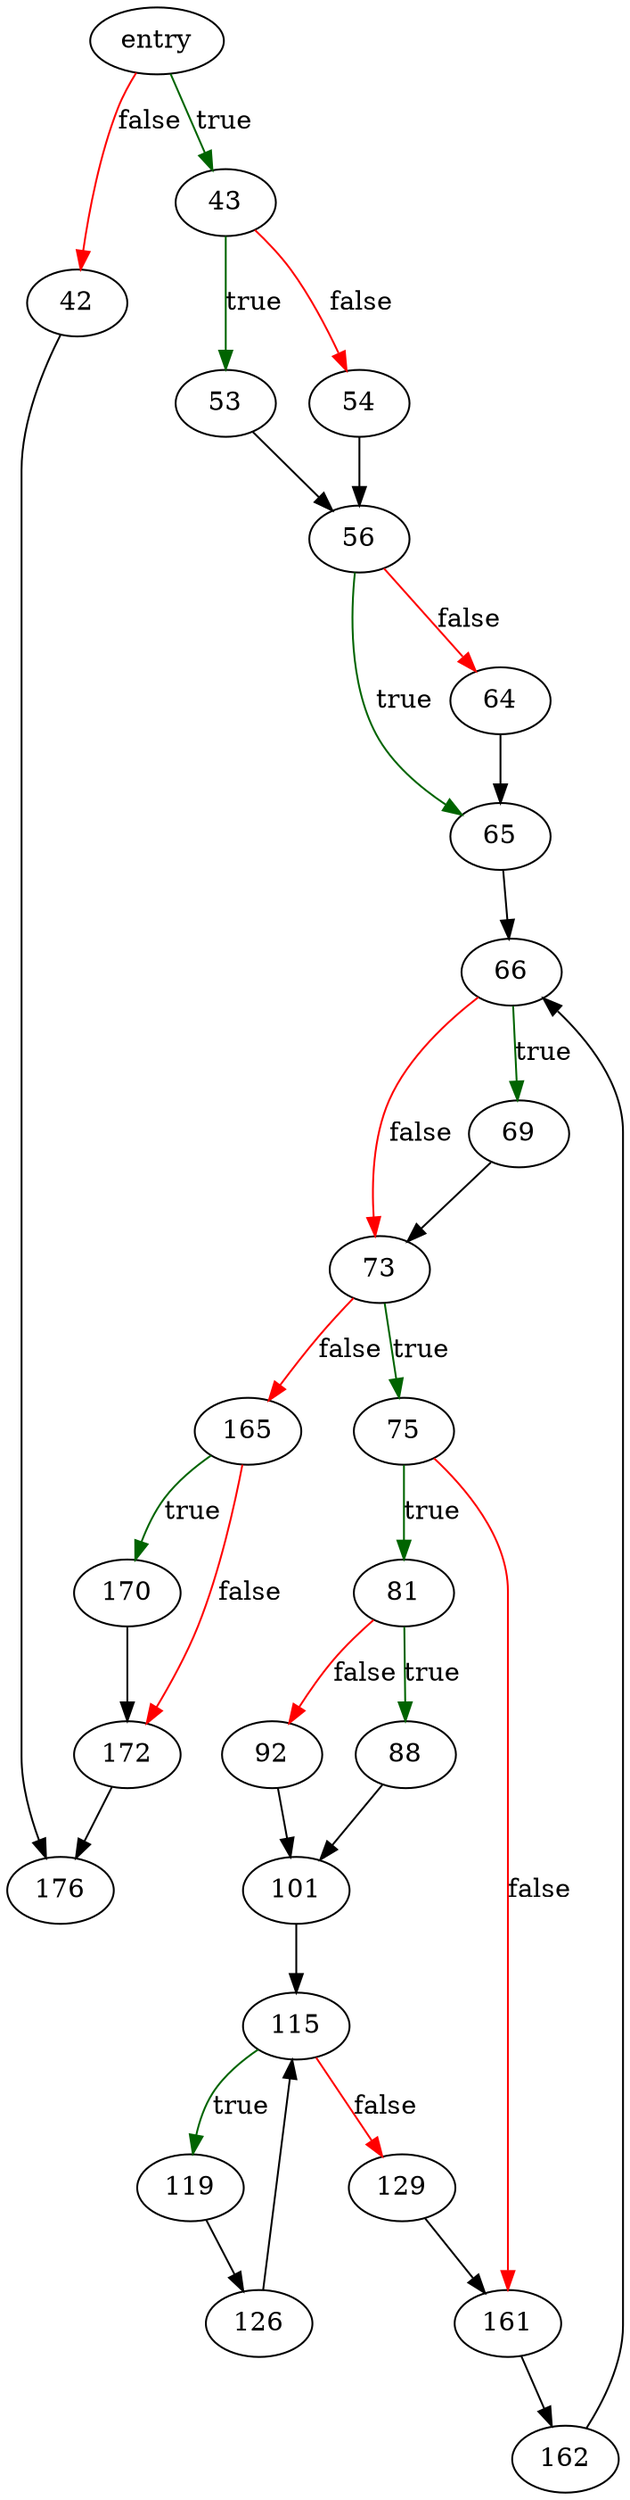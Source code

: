 digraph "walIteratorInit" {
	// Node definitions.
	2 [label=entry];
	42;
	43;
	53;
	54;
	56;
	64;
	65;
	66;
	69;
	73;
	75;
	81;
	88;
	92;
	101;
	115;
	119;
	126;
	129;
	161;
	162;
	165;
	170;
	172;
	176;

	// Edge definitions.
	2 -> 42 [
		color=red
		label=false
	];
	2 -> 43 [
		color=darkgreen
		label=true
	];
	42 -> 176;
	43 -> 53 [
		color=darkgreen
		label=true
	];
	43 -> 54 [
		color=red
		label=false
	];
	53 -> 56;
	54 -> 56;
	56 -> 64 [
		color=red
		label=false
	];
	56 -> 65 [
		color=darkgreen
		label=true
	];
	64 -> 65;
	65 -> 66;
	66 -> 69 [
		color=darkgreen
		label=true
	];
	66 -> 73 [
		color=red
		label=false
	];
	69 -> 73;
	73 -> 75 [
		color=darkgreen
		label=true
	];
	73 -> 165 [
		color=red
		label=false
	];
	75 -> 81 [
		color=darkgreen
		label=true
	];
	75 -> 161 [
		color=red
		label=false
	];
	81 -> 88 [
		color=darkgreen
		label=true
	];
	81 -> 92 [
		color=red
		label=false
	];
	88 -> 101;
	92 -> 101;
	101 -> 115;
	115 -> 119 [
		color=darkgreen
		label=true
	];
	115 -> 129 [
		color=red
		label=false
	];
	119 -> 126;
	126 -> 115;
	129 -> 161;
	161 -> 162;
	162 -> 66;
	165 -> 170 [
		color=darkgreen
		label=true
	];
	165 -> 172 [
		color=red
		label=false
	];
	170 -> 172;
	172 -> 176;
}
